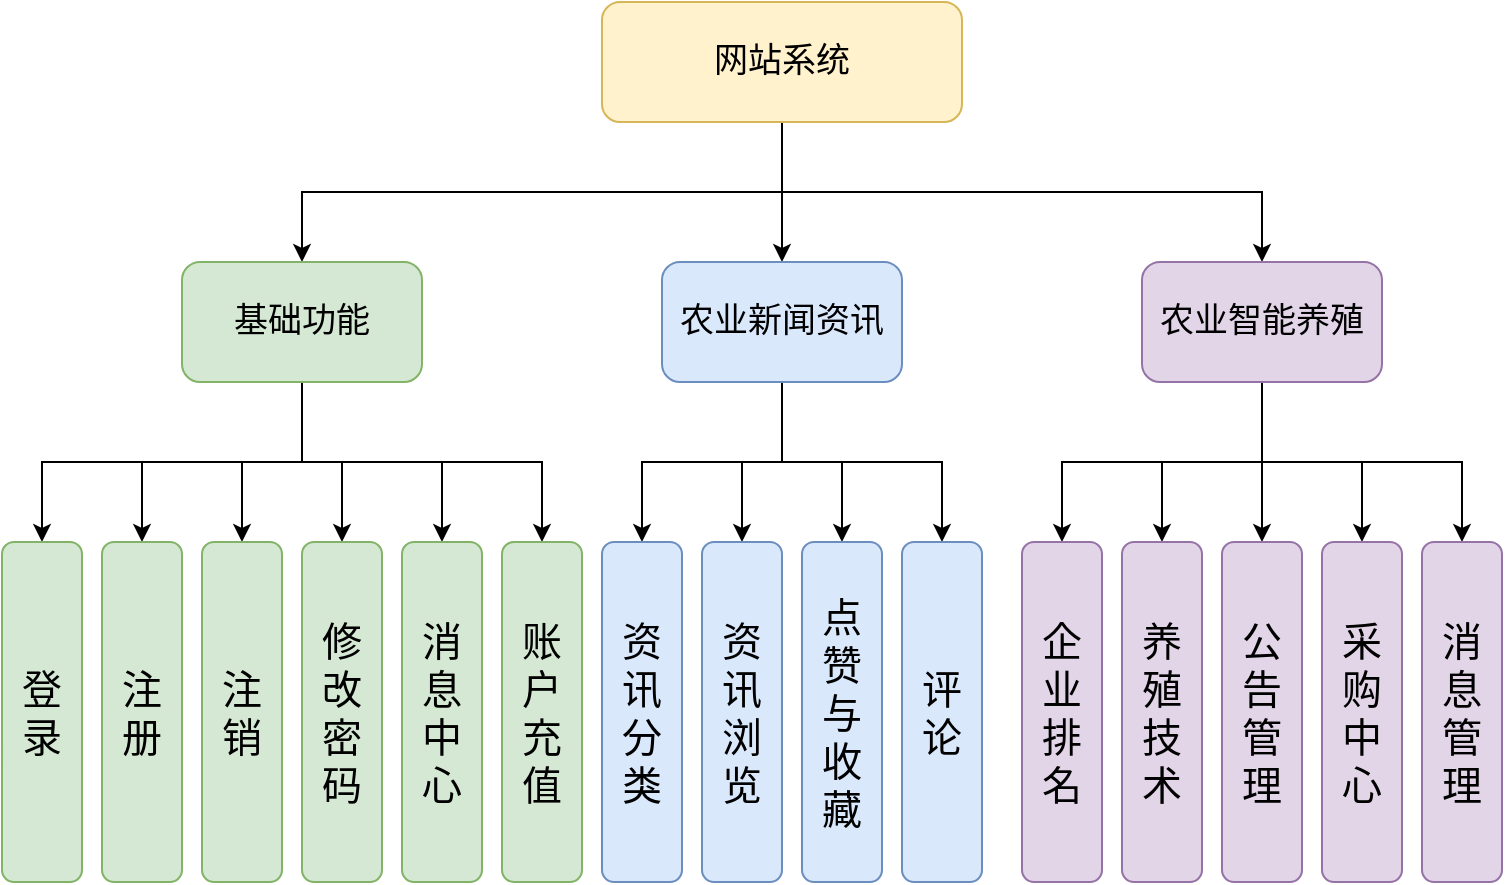 <mxfile version="16.6.1" type="github">
  <diagram id="JLk9FKHlb9LdRjsdpeua" name="Page-1">
    <mxGraphModel dx="2249" dy="1963" grid="1" gridSize="10" guides="1" tooltips="1" connect="1" arrows="1" fold="1" page="1" pageScale="1" pageWidth="827" pageHeight="1169" math="0" shadow="0">
      <root>
        <mxCell id="0" />
        <mxCell id="1" parent="0" />
        <mxCell id="YeQBJPrLlTCUJduyqjX9-6" style="edgeStyle=orthogonalEdgeStyle;rounded=0;orthogonalLoop=1;jettySize=auto;html=1;exitX=0.5;exitY=1;exitDx=0;exitDy=0;entryX=0.5;entryY=0;entryDx=0;entryDy=0;fontFamily=Times New Roman;fontSize=17;shadow=0;sketch=0;" parent="1" source="YeQBJPrLlTCUJduyqjX9-1" target="YeQBJPrLlTCUJduyqjX9-3" edge="1">
          <mxGeometry relative="1" as="geometry" />
        </mxCell>
        <mxCell id="YeQBJPrLlTCUJduyqjX9-7" style="edgeStyle=orthogonalEdgeStyle;rounded=0;orthogonalLoop=1;jettySize=auto;html=1;exitX=0.5;exitY=1;exitDx=0;exitDy=0;entryX=0.5;entryY=0;entryDx=0;entryDy=0;fontFamily=Times New Roman;fontSize=17;shadow=0;sketch=0;" parent="1" source="YeQBJPrLlTCUJduyqjX9-1" target="YeQBJPrLlTCUJduyqjX9-2" edge="1">
          <mxGeometry relative="1" as="geometry" />
        </mxCell>
        <mxCell id="YeQBJPrLlTCUJduyqjX9-8" style="edgeStyle=orthogonalEdgeStyle;rounded=0;orthogonalLoop=1;jettySize=auto;html=1;exitX=0.5;exitY=1;exitDx=0;exitDy=0;fontFamily=Times New Roman;fontSize=17;shadow=0;sketch=0;" parent="1" source="YeQBJPrLlTCUJduyqjX9-1" target="YeQBJPrLlTCUJduyqjX9-4" edge="1">
          <mxGeometry relative="1" as="geometry" />
        </mxCell>
        <mxCell id="YeQBJPrLlTCUJduyqjX9-1" value="网站系统" style="rounded=1;whiteSpace=wrap;html=1;fontFamily=Times New Roman;fontSize=17;shadow=0;sketch=0;fillColor=#fff2cc;strokeColor=#d6b656;" parent="1" vertex="1">
          <mxGeometry x="-520" y="-1120" width="180" height="60" as="geometry" />
        </mxCell>
        <mxCell id="YeQBJPrLlTCUJduyqjX9-22" style="edgeStyle=orthogonalEdgeStyle;rounded=0;sketch=0;orthogonalLoop=1;jettySize=auto;html=1;exitX=0.5;exitY=1;exitDx=0;exitDy=0;entryX=0.5;entryY=0;entryDx=0;entryDy=0;shadow=0;fontFamily=Times New Roman;fontSize=17;" parent="1" source="YeQBJPrLlTCUJduyqjX9-2" target="YeQBJPrLlTCUJduyqjX9-5" edge="1">
          <mxGeometry relative="1" as="geometry" />
        </mxCell>
        <mxCell id="YeQBJPrLlTCUJduyqjX9-23" style="edgeStyle=orthogonalEdgeStyle;rounded=0;sketch=0;orthogonalLoop=1;jettySize=auto;html=1;exitX=0.5;exitY=1;exitDx=0;exitDy=0;entryX=0.5;entryY=0;entryDx=0;entryDy=0;shadow=0;fontFamily=Times New Roman;fontSize=17;" parent="1" source="YeQBJPrLlTCUJduyqjX9-2" target="YeQBJPrLlTCUJduyqjX9-9" edge="1">
          <mxGeometry relative="1" as="geometry" />
        </mxCell>
        <mxCell id="YeQBJPrLlTCUJduyqjX9-25" style="edgeStyle=orthogonalEdgeStyle;rounded=0;sketch=0;orthogonalLoop=1;jettySize=auto;html=1;exitX=0.5;exitY=1;exitDx=0;exitDy=0;entryX=0.5;entryY=0;entryDx=0;entryDy=0;shadow=0;fontFamily=Times New Roman;fontSize=17;" parent="1" source="YeQBJPrLlTCUJduyqjX9-2" target="YeQBJPrLlTCUJduyqjX9-12" edge="1">
          <mxGeometry relative="1" as="geometry" />
        </mxCell>
        <mxCell id="YeQBJPrLlTCUJduyqjX9-26" style="edgeStyle=orthogonalEdgeStyle;rounded=0;sketch=0;orthogonalLoop=1;jettySize=auto;html=1;exitX=0.5;exitY=1;exitDx=0;exitDy=0;entryX=0.5;entryY=0;entryDx=0;entryDy=0;shadow=0;fontFamily=Times New Roman;fontSize=17;" parent="1" source="YeQBJPrLlTCUJduyqjX9-2" target="YeQBJPrLlTCUJduyqjX9-10" edge="1">
          <mxGeometry relative="1" as="geometry" />
        </mxCell>
        <mxCell id="YeQBJPrLlTCUJduyqjX9-27" style="edgeStyle=orthogonalEdgeStyle;rounded=0;sketch=0;orthogonalLoop=1;jettySize=auto;html=1;exitX=0.5;exitY=1;exitDx=0;exitDy=0;entryX=0.5;entryY=0;entryDx=0;entryDy=0;shadow=0;fontFamily=Times New Roman;fontSize=17;" parent="1" source="YeQBJPrLlTCUJduyqjX9-2" target="YeQBJPrLlTCUJduyqjX9-13" edge="1">
          <mxGeometry relative="1" as="geometry" />
        </mxCell>
        <mxCell id="ArTHainUAxs4ZkYim9h0-6" style="edgeStyle=orthogonalEdgeStyle;rounded=0;orthogonalLoop=1;jettySize=auto;html=1;exitX=0.5;exitY=1;exitDx=0;exitDy=0;entryX=0.5;entryY=0;entryDx=0;entryDy=0;shadow=0;" edge="1" parent="1" source="YeQBJPrLlTCUJduyqjX9-2" target="ArTHainUAxs4ZkYim9h0-5">
          <mxGeometry relative="1" as="geometry" />
        </mxCell>
        <mxCell id="YeQBJPrLlTCUJduyqjX9-2" value="基础功能" style="rounded=1;whiteSpace=wrap;html=1;fillColor=#d5e8d4;fontFamily=Times New Roman;fontSize=17;shadow=0;sketch=0;strokeColor=#82b366;" parent="1" vertex="1">
          <mxGeometry x="-730" y="-990" width="120" height="60" as="geometry" />
        </mxCell>
        <mxCell id="YeQBJPrLlTCUJduyqjX9-28" style="edgeStyle=orthogonalEdgeStyle;rounded=0;sketch=0;orthogonalLoop=1;jettySize=auto;html=1;exitX=0.5;exitY=1;exitDx=0;exitDy=0;entryX=0.5;entryY=0;entryDx=0;entryDy=0;shadow=0;fontFamily=Times New Roman;fontSize=17;" parent="1" source="YeQBJPrLlTCUJduyqjX9-3" target="YeQBJPrLlTCUJduyqjX9-14" edge="1">
          <mxGeometry relative="1" as="geometry" />
        </mxCell>
        <mxCell id="YeQBJPrLlTCUJduyqjX9-33" style="edgeStyle=orthogonalEdgeStyle;rounded=0;sketch=0;orthogonalLoop=1;jettySize=auto;html=1;exitX=0.5;exitY=1;exitDx=0;exitDy=0;entryX=0.5;entryY=0;entryDx=0;entryDy=0;shadow=0;fontFamily=Times New Roman;fontSize=17;" parent="1" source="YeQBJPrLlTCUJduyqjX9-3" target="YeQBJPrLlTCUJduyqjX9-15" edge="1">
          <mxGeometry relative="1" as="geometry" />
        </mxCell>
        <mxCell id="YeQBJPrLlTCUJduyqjX9-34" style="edgeStyle=orthogonalEdgeStyle;rounded=0;sketch=0;orthogonalLoop=1;jettySize=auto;html=1;exitX=0.5;exitY=1;exitDx=0;exitDy=0;shadow=0;fontFamily=Times New Roman;fontSize=17;" parent="1" source="YeQBJPrLlTCUJduyqjX9-3" target="YeQBJPrLlTCUJduyqjX9-16" edge="1">
          <mxGeometry relative="1" as="geometry" />
        </mxCell>
        <mxCell id="YeQBJPrLlTCUJduyqjX9-35" style="edgeStyle=orthogonalEdgeStyle;rounded=0;sketch=0;orthogonalLoop=1;jettySize=auto;html=1;exitX=0.5;exitY=1;exitDx=0;exitDy=0;entryX=0.5;entryY=0;entryDx=0;entryDy=0;shadow=0;fontFamily=Times New Roman;fontSize=17;" parent="1" source="YeQBJPrLlTCUJduyqjX9-3" target="YeQBJPrLlTCUJduyqjX9-17" edge="1">
          <mxGeometry relative="1" as="geometry" />
        </mxCell>
        <mxCell id="YeQBJPrLlTCUJduyqjX9-3" value="农业新闻资讯" style="rounded=1;whiteSpace=wrap;html=1;fontFamily=Times New Roman;fontSize=17;shadow=0;sketch=0;fillColor=#dae8fc;strokeColor=#6c8ebf;" parent="1" vertex="1">
          <mxGeometry x="-490" y="-990" width="120" height="60" as="geometry" />
        </mxCell>
        <mxCell id="YeQBJPrLlTCUJduyqjX9-29" style="edgeStyle=orthogonalEdgeStyle;rounded=0;sketch=0;orthogonalLoop=1;jettySize=auto;html=1;exitX=0.5;exitY=1;exitDx=0;exitDy=0;entryX=0.5;entryY=0;entryDx=0;entryDy=0;shadow=0;fontFamily=Times New Roman;fontSize=17;" parent="1" source="YeQBJPrLlTCUJduyqjX9-4" target="YeQBJPrLlTCUJduyqjX9-18" edge="1">
          <mxGeometry relative="1" as="geometry" />
        </mxCell>
        <mxCell id="YeQBJPrLlTCUJduyqjX9-30" style="edgeStyle=orthogonalEdgeStyle;rounded=0;sketch=0;orthogonalLoop=1;jettySize=auto;html=1;exitX=0.5;exitY=1;exitDx=0;exitDy=0;entryX=0.5;entryY=0;entryDx=0;entryDy=0;shadow=0;fontFamily=Times New Roman;fontSize=17;" parent="1" source="YeQBJPrLlTCUJduyqjX9-4" target="YeQBJPrLlTCUJduyqjX9-19" edge="1">
          <mxGeometry relative="1" as="geometry" />
        </mxCell>
        <mxCell id="YeQBJPrLlTCUJduyqjX9-31" style="edgeStyle=orthogonalEdgeStyle;rounded=0;sketch=0;orthogonalLoop=1;jettySize=auto;html=1;exitX=0.5;exitY=1;exitDx=0;exitDy=0;entryX=0.5;entryY=0;entryDx=0;entryDy=0;shadow=0;fontFamily=Times New Roman;fontSize=17;" parent="1" source="YeQBJPrLlTCUJduyqjX9-4" target="YeQBJPrLlTCUJduyqjX9-20" edge="1">
          <mxGeometry relative="1" as="geometry" />
        </mxCell>
        <mxCell id="YeQBJPrLlTCUJduyqjX9-32" style="edgeStyle=orthogonalEdgeStyle;rounded=0;sketch=0;orthogonalLoop=1;jettySize=auto;html=1;exitX=0.5;exitY=1;exitDx=0;exitDy=0;entryX=0.5;entryY=0;entryDx=0;entryDy=0;shadow=0;fontFamily=Times New Roman;fontSize=17;" parent="1" source="YeQBJPrLlTCUJduyqjX9-4" target="YeQBJPrLlTCUJduyqjX9-21" edge="1">
          <mxGeometry relative="1" as="geometry" />
        </mxCell>
        <mxCell id="ArTHainUAxs4ZkYim9h0-4" style="edgeStyle=orthogonalEdgeStyle;rounded=0;orthogonalLoop=1;jettySize=auto;html=1;exitX=0.5;exitY=1;exitDx=0;exitDy=0;entryX=0.5;entryY=0;entryDx=0;entryDy=0;shadow=0;" edge="1" parent="1" source="YeQBJPrLlTCUJduyqjX9-4" target="ArTHainUAxs4ZkYim9h0-3">
          <mxGeometry relative="1" as="geometry" />
        </mxCell>
        <mxCell id="YeQBJPrLlTCUJduyqjX9-4" value="农业智能养殖" style="rounded=1;whiteSpace=wrap;html=1;fontFamily=Times New Roman;fontSize=17;shadow=0;sketch=0;fillColor=#e1d5e7;strokeColor=#9673a6;" parent="1" vertex="1">
          <mxGeometry x="-250" y="-990" width="120" height="60" as="geometry" />
        </mxCell>
        <mxCell id="YeQBJPrLlTCUJduyqjX9-5" value="登录" style="rounded=1;verticalAlign=middle;horizontal=1;whiteSpace=wrap;html=1;fontSize=20;shadow=0;fillColor=#d5e8d4;strokeColor=#82b366;" parent="1" vertex="1">
          <mxGeometry x="-820" y="-850" width="40" height="170" as="geometry" />
        </mxCell>
        <mxCell id="YeQBJPrLlTCUJduyqjX9-9" value="注册" style="rounded=1;verticalAlign=middle;horizontal=1;whiteSpace=wrap;html=1;fontSize=20;shadow=0;fillColor=#d5e8d4;strokeColor=#82b366;" parent="1" vertex="1">
          <mxGeometry x="-770" y="-850" width="40" height="170" as="geometry" />
        </mxCell>
        <mxCell id="YeQBJPrLlTCUJduyqjX9-10" value="注销" style="rounded=1;verticalAlign=middle;horizontal=1;whiteSpace=wrap;html=1;fontSize=20;shadow=0;fillColor=#d5e8d4;strokeColor=#82b366;" parent="1" vertex="1">
          <mxGeometry x="-720" y="-850" width="40" height="170" as="geometry" />
        </mxCell>
        <mxCell id="YeQBJPrLlTCUJduyqjX9-12" value="消息中心" style="rounded=1;verticalAlign=middle;horizontal=1;whiteSpace=wrap;html=1;fontSize=20;shadow=0;fillColor=#d5e8d4;strokeColor=#82b366;" parent="1" vertex="1">
          <mxGeometry x="-620" y="-850" width="40" height="170" as="geometry" />
        </mxCell>
        <mxCell id="YeQBJPrLlTCUJduyqjX9-13" value="修改密码" style="rounded=1;verticalAlign=middle;horizontal=1;whiteSpace=wrap;html=1;fontSize=20;shadow=0;fillColor=#d5e8d4;strokeColor=#82b366;" parent="1" vertex="1">
          <mxGeometry x="-670" y="-850" width="40" height="170" as="geometry" />
        </mxCell>
        <mxCell id="YeQBJPrLlTCUJduyqjX9-14" value="资讯分类" style="rounded=1;verticalAlign=middle;horizontal=1;whiteSpace=wrap;html=1;fontSize=20;shadow=0;fillColor=#dae8fc;strokeColor=#6c8ebf;" parent="1" vertex="1">
          <mxGeometry x="-520" y="-850" width="40" height="170" as="geometry" />
        </mxCell>
        <mxCell id="YeQBJPrLlTCUJduyqjX9-15" value="资讯浏览" style="rounded=1;verticalAlign=middle;horizontal=1;whiteSpace=wrap;html=1;fontSize=20;shadow=0;fillColor=#dae8fc;strokeColor=#6c8ebf;" parent="1" vertex="1">
          <mxGeometry x="-470" y="-850" width="40" height="170" as="geometry" />
        </mxCell>
        <mxCell id="YeQBJPrLlTCUJduyqjX9-16" value="点赞与收藏" style="rounded=1;verticalAlign=middle;horizontal=1;whiteSpace=wrap;html=1;fontSize=20;shadow=0;fillColor=#dae8fc;strokeColor=#6c8ebf;" parent="1" vertex="1">
          <mxGeometry x="-420" y="-850" width="40" height="170" as="geometry" />
        </mxCell>
        <mxCell id="YeQBJPrLlTCUJduyqjX9-17" value="评论" style="rounded=1;verticalAlign=middle;horizontal=1;whiteSpace=wrap;html=1;fontSize=20;shadow=0;fillColor=#dae8fc;strokeColor=#6c8ebf;" parent="1" vertex="1">
          <mxGeometry x="-370" y="-850" width="40" height="170" as="geometry" />
        </mxCell>
        <mxCell id="YeQBJPrLlTCUJduyqjX9-18" value="企业排名" style="rounded=1;verticalAlign=middle;horizontal=1;whiteSpace=wrap;html=1;fontSize=20;shadow=0;fillColor=#e1d5e7;strokeColor=#9673a6;" parent="1" vertex="1">
          <mxGeometry x="-310" y="-850" width="40" height="170" as="geometry" />
        </mxCell>
        <mxCell id="YeQBJPrLlTCUJduyqjX9-19" value="养殖技术" style="rounded=1;verticalAlign=middle;horizontal=1;whiteSpace=wrap;html=1;fontSize=20;shadow=0;fillColor=#e1d5e7;strokeColor=#9673a6;" parent="1" vertex="1">
          <mxGeometry x="-260" y="-850" width="40" height="170" as="geometry" />
        </mxCell>
        <mxCell id="YeQBJPrLlTCUJduyqjX9-20" value="公告管理" style="rounded=1;verticalAlign=middle;horizontal=1;whiteSpace=wrap;html=1;fontSize=20;shadow=0;fillColor=#e1d5e7;strokeColor=#9673a6;" parent="1" vertex="1">
          <mxGeometry x="-210" y="-850" width="40" height="170" as="geometry" />
        </mxCell>
        <mxCell id="YeQBJPrLlTCUJduyqjX9-21" value="采购中心" style="rounded=1;verticalAlign=middle;horizontal=1;whiteSpace=wrap;html=1;fontSize=20;shadow=0;fillColor=#e1d5e7;strokeColor=#9673a6;" parent="1" vertex="1">
          <mxGeometry x="-160" y="-850" width="40" height="170" as="geometry" />
        </mxCell>
        <mxCell id="ArTHainUAxs4ZkYim9h0-3" value="消息管理" style="rounded=1;verticalAlign=middle;horizontal=1;whiteSpace=wrap;html=1;fontSize=20;shadow=0;fillColor=#e1d5e7;strokeColor=#9673a6;" vertex="1" parent="1">
          <mxGeometry x="-110" y="-850" width="40" height="170" as="geometry" />
        </mxCell>
        <mxCell id="ArTHainUAxs4ZkYim9h0-5" value="账户充值" style="rounded=1;verticalAlign=middle;horizontal=1;whiteSpace=wrap;html=1;fontSize=20;shadow=0;fillColor=#d5e8d4;strokeColor=#82b366;" vertex="1" parent="1">
          <mxGeometry x="-570" y="-850" width="40" height="170" as="geometry" />
        </mxCell>
      </root>
    </mxGraphModel>
  </diagram>
</mxfile>
